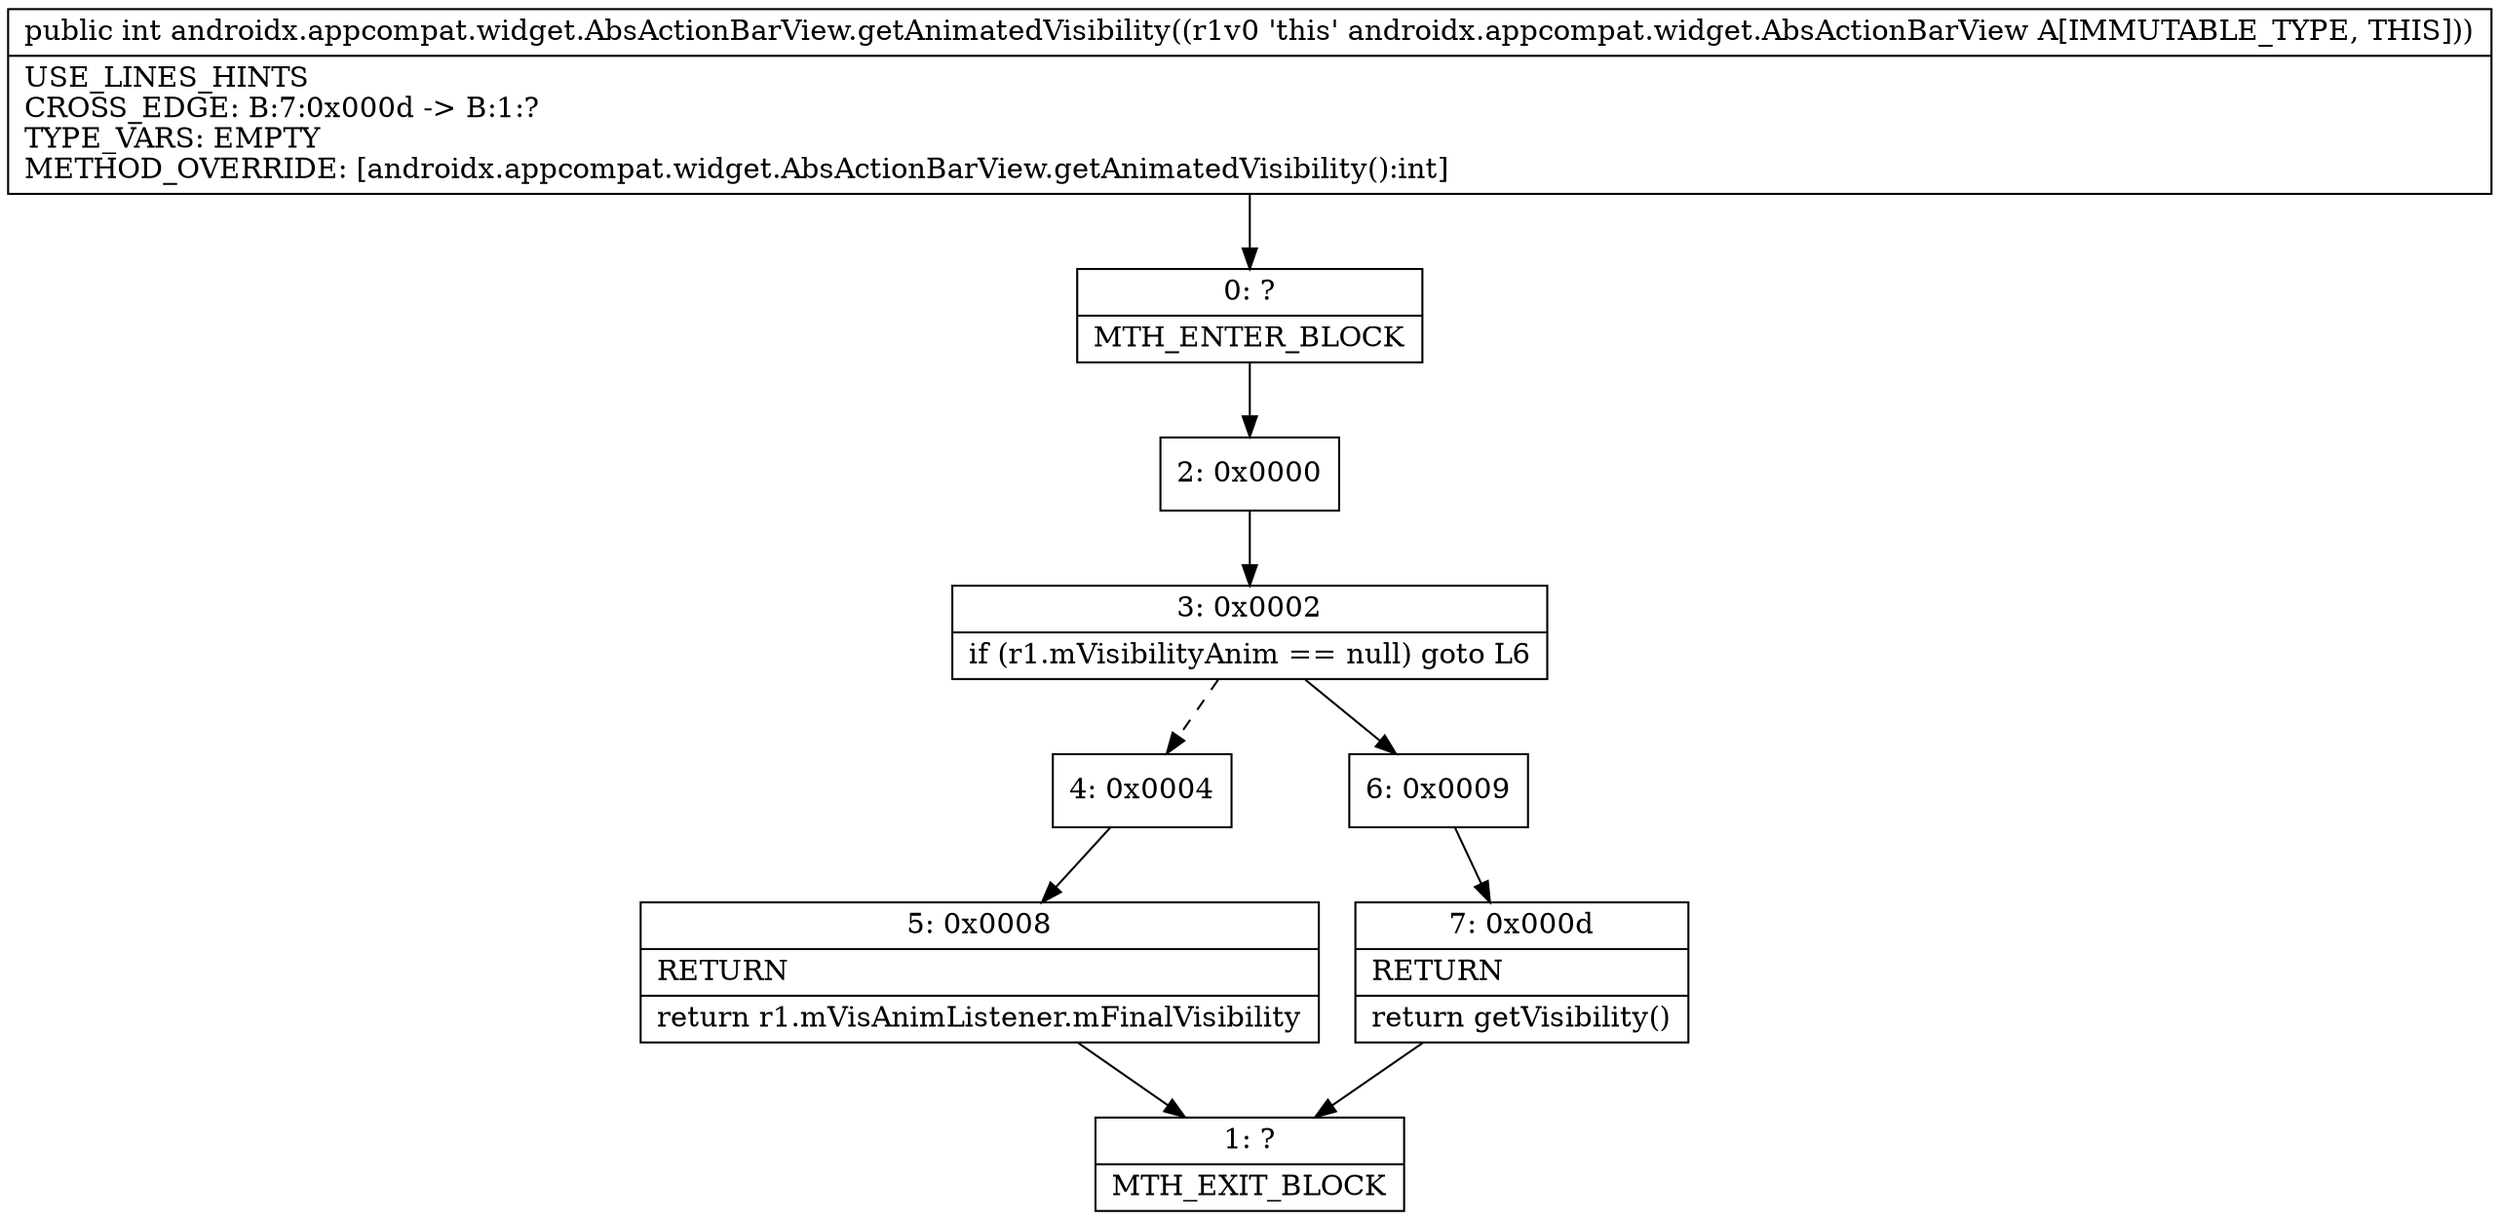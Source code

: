 digraph "CFG forandroidx.appcompat.widget.AbsActionBarView.getAnimatedVisibility()I" {
Node_0 [shape=record,label="{0\:\ ?|MTH_ENTER_BLOCK\l}"];
Node_2 [shape=record,label="{2\:\ 0x0000}"];
Node_3 [shape=record,label="{3\:\ 0x0002|if (r1.mVisibilityAnim == null) goto L6\l}"];
Node_4 [shape=record,label="{4\:\ 0x0004}"];
Node_5 [shape=record,label="{5\:\ 0x0008|RETURN\l|return r1.mVisAnimListener.mFinalVisibility\l}"];
Node_1 [shape=record,label="{1\:\ ?|MTH_EXIT_BLOCK\l}"];
Node_6 [shape=record,label="{6\:\ 0x0009}"];
Node_7 [shape=record,label="{7\:\ 0x000d|RETURN\l|return getVisibility()\l}"];
MethodNode[shape=record,label="{public int androidx.appcompat.widget.AbsActionBarView.getAnimatedVisibility((r1v0 'this' androidx.appcompat.widget.AbsActionBarView A[IMMUTABLE_TYPE, THIS]))  | USE_LINES_HINTS\lCROSS_EDGE: B:7:0x000d \-\> B:1:?\lTYPE_VARS: EMPTY\lMETHOD_OVERRIDE: [androidx.appcompat.widget.AbsActionBarView.getAnimatedVisibility():int]\l}"];
MethodNode -> Node_0;Node_0 -> Node_2;
Node_2 -> Node_3;
Node_3 -> Node_4[style=dashed];
Node_3 -> Node_6;
Node_4 -> Node_5;
Node_5 -> Node_1;
Node_6 -> Node_7;
Node_7 -> Node_1;
}

